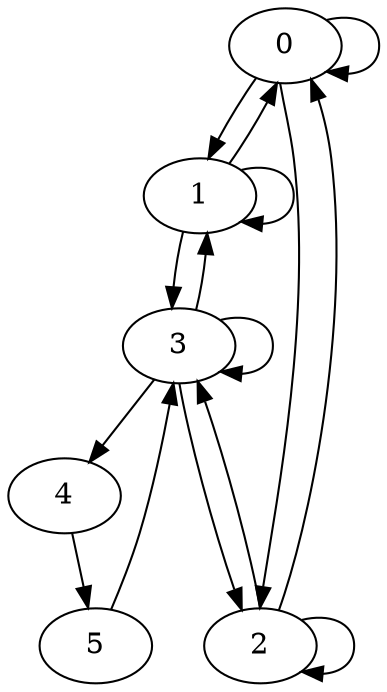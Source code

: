 digraph G {
0;
1;
2;
3;
4;
5;
0 -> 0  [key=0, weight="0.6"];
0 -> 1  [key=0, weight="0.2"];
0 -> 2  [key=0, weight="0.2"];
1 -> 0  [key=0, weight="0.2"];
1 -> 1  [key=0, weight="0.6"];
1 -> 3  [key=0, weight="0.2"];
2 -> 0  [key=0, weight="0.2"];
2 -> 2  [key=0, weight="0.6"];
2 -> 3  [key=0, weight="0.2"];
3 -> 1  [key=0, weight="0.2"];
3 -> 2  [key=0, weight="0.2"];
3 -> 3  [key=0, weight="0.1"];
3 -> 4  [key=0, weight="0.5"];
4 -> 5  [key=0, weight="1.0"];
5 -> 3  [key=0, weight="1.0"];
}
